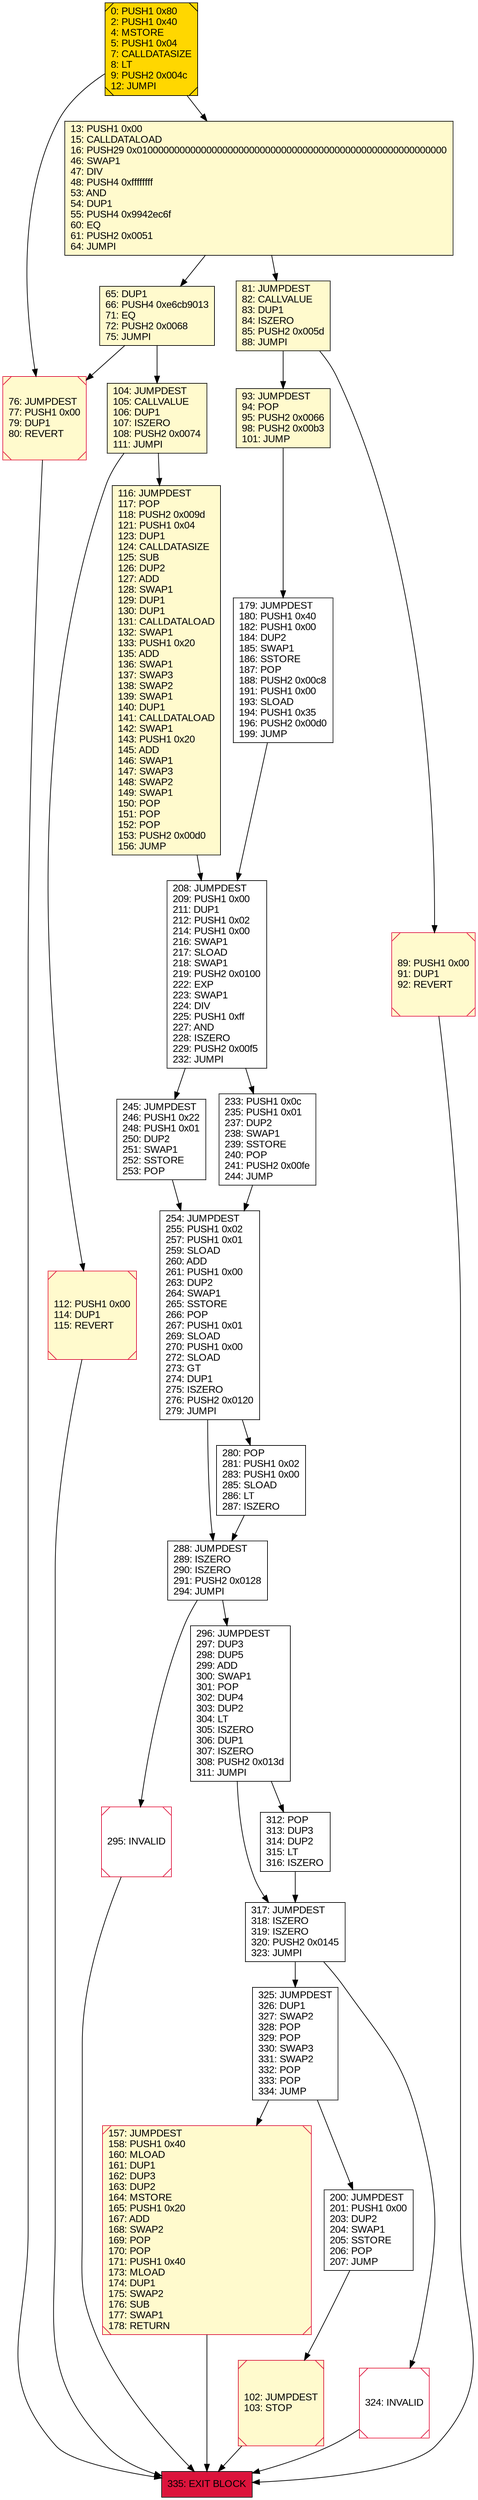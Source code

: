 digraph G {
bgcolor=transparent rankdir=UD;
node [shape=box style=filled color=black fillcolor=white fontname=arial fontcolor=black];
104 [label="104: JUMPDEST\l105: CALLVALUE\l106: DUP1\l107: ISZERO\l108: PUSH2 0x0074\l111: JUMPI\l" fillcolor=lemonchiffon ];
296 [label="296: JUMPDEST\l297: DUP3\l298: DUP5\l299: ADD\l300: SWAP1\l301: POP\l302: DUP4\l303: DUP2\l304: LT\l305: ISZERO\l306: DUP1\l307: ISZERO\l308: PUSH2 0x013d\l311: JUMPI\l" ];
233 [label="233: PUSH1 0x0c\l235: PUSH1 0x01\l237: DUP2\l238: SWAP1\l239: SSTORE\l240: POP\l241: PUSH2 0x00fe\l244: JUMP\l" ];
76 [label="76: JUMPDEST\l77: PUSH1 0x00\l79: DUP1\l80: REVERT\l" fillcolor=lemonchiffon shape=Msquare color=crimson ];
81 [label="81: JUMPDEST\l82: CALLVALUE\l83: DUP1\l84: ISZERO\l85: PUSH2 0x005d\l88: JUMPI\l" fillcolor=lemonchiffon ];
335 [label="335: EXIT BLOCK\l" fillcolor=crimson ];
112 [label="112: PUSH1 0x00\l114: DUP1\l115: REVERT\l" fillcolor=lemonchiffon shape=Msquare color=crimson ];
200 [label="200: JUMPDEST\l201: PUSH1 0x00\l203: DUP2\l204: SWAP1\l205: SSTORE\l206: POP\l207: JUMP\l" ];
254 [label="254: JUMPDEST\l255: PUSH1 0x02\l257: PUSH1 0x01\l259: SLOAD\l260: ADD\l261: PUSH1 0x00\l263: DUP2\l264: SWAP1\l265: SSTORE\l266: POP\l267: PUSH1 0x01\l269: SLOAD\l270: PUSH1 0x00\l272: SLOAD\l273: GT\l274: DUP1\l275: ISZERO\l276: PUSH2 0x0120\l279: JUMPI\l" ];
295 [label="295: INVALID\l" shape=Msquare color=crimson ];
93 [label="93: JUMPDEST\l94: POP\l95: PUSH2 0x0066\l98: PUSH2 0x00b3\l101: JUMP\l" fillcolor=lemonchiffon ];
245 [label="245: JUMPDEST\l246: PUSH1 0x22\l248: PUSH1 0x01\l250: DUP2\l251: SWAP1\l252: SSTORE\l253: POP\l" ];
317 [label="317: JUMPDEST\l318: ISZERO\l319: ISZERO\l320: PUSH2 0x0145\l323: JUMPI\l" ];
325 [label="325: JUMPDEST\l326: DUP1\l327: SWAP2\l328: POP\l329: POP\l330: SWAP3\l331: SWAP2\l332: POP\l333: POP\l334: JUMP\l" ];
0 [label="0: PUSH1 0x80\l2: PUSH1 0x40\l4: MSTORE\l5: PUSH1 0x04\l7: CALLDATASIZE\l8: LT\l9: PUSH2 0x004c\l12: JUMPI\l" fillcolor=lemonchiffon shape=Msquare fillcolor=gold ];
157 [label="157: JUMPDEST\l158: PUSH1 0x40\l160: MLOAD\l161: DUP1\l162: DUP3\l163: DUP2\l164: MSTORE\l165: PUSH1 0x20\l167: ADD\l168: SWAP2\l169: POP\l170: POP\l171: PUSH1 0x40\l173: MLOAD\l174: DUP1\l175: SWAP2\l176: SUB\l177: SWAP1\l178: RETURN\l" fillcolor=lemonchiffon shape=Msquare color=crimson ];
280 [label="280: POP\l281: PUSH1 0x02\l283: PUSH1 0x00\l285: SLOAD\l286: LT\l287: ISZERO\l" ];
208 [label="208: JUMPDEST\l209: PUSH1 0x00\l211: DUP1\l212: PUSH1 0x02\l214: PUSH1 0x00\l216: SWAP1\l217: SLOAD\l218: SWAP1\l219: PUSH2 0x0100\l222: EXP\l223: SWAP1\l224: DIV\l225: PUSH1 0xff\l227: AND\l228: ISZERO\l229: PUSH2 0x00f5\l232: JUMPI\l" ];
13 [label="13: PUSH1 0x00\l15: CALLDATALOAD\l16: PUSH29 0x0100000000000000000000000000000000000000000000000000000000\l46: SWAP1\l47: DIV\l48: PUSH4 0xffffffff\l53: AND\l54: DUP1\l55: PUSH4 0x9942ec6f\l60: EQ\l61: PUSH2 0x0051\l64: JUMPI\l" fillcolor=lemonchiffon ];
102 [label="102: JUMPDEST\l103: STOP\l" fillcolor=lemonchiffon shape=Msquare color=crimson ];
312 [label="312: POP\l313: DUP3\l314: DUP2\l315: LT\l316: ISZERO\l" ];
288 [label="288: JUMPDEST\l289: ISZERO\l290: ISZERO\l291: PUSH2 0x0128\l294: JUMPI\l" ];
179 [label="179: JUMPDEST\l180: PUSH1 0x40\l182: PUSH1 0x00\l184: DUP2\l185: SWAP1\l186: SSTORE\l187: POP\l188: PUSH2 0x00c8\l191: PUSH1 0x00\l193: SLOAD\l194: PUSH1 0x35\l196: PUSH2 0x00d0\l199: JUMP\l" ];
89 [label="89: PUSH1 0x00\l91: DUP1\l92: REVERT\l" fillcolor=lemonchiffon shape=Msquare color=crimson ];
324 [label="324: INVALID\l" shape=Msquare color=crimson ];
65 [label="65: DUP1\l66: PUSH4 0xe6cb9013\l71: EQ\l72: PUSH2 0x0068\l75: JUMPI\l" fillcolor=lemonchiffon ];
116 [label="116: JUMPDEST\l117: POP\l118: PUSH2 0x009d\l121: PUSH1 0x04\l123: DUP1\l124: CALLDATASIZE\l125: SUB\l126: DUP2\l127: ADD\l128: SWAP1\l129: DUP1\l130: DUP1\l131: CALLDATALOAD\l132: SWAP1\l133: PUSH1 0x20\l135: ADD\l136: SWAP1\l137: SWAP3\l138: SWAP2\l139: SWAP1\l140: DUP1\l141: CALLDATALOAD\l142: SWAP1\l143: PUSH1 0x20\l145: ADD\l146: SWAP1\l147: SWAP3\l148: SWAP2\l149: SWAP1\l150: POP\l151: POP\l152: POP\l153: PUSH2 0x00d0\l156: JUMP\l" fillcolor=lemonchiffon ];
76 -> 335;
325 -> 157;
179 -> 208;
317 -> 325;
116 -> 208;
13 -> 65;
104 -> 112;
208 -> 245;
81 -> 93;
312 -> 317;
295 -> 335;
317 -> 324;
0 -> 13;
280 -> 288;
112 -> 335;
233 -> 254;
0 -> 76;
157 -> 335;
200 -> 102;
296 -> 317;
254 -> 288;
288 -> 295;
93 -> 179;
288 -> 296;
81 -> 89;
296 -> 312;
324 -> 335;
65 -> 76;
208 -> 233;
254 -> 280;
89 -> 335;
13 -> 81;
245 -> 254;
325 -> 200;
104 -> 116;
65 -> 104;
102 -> 335;
}
